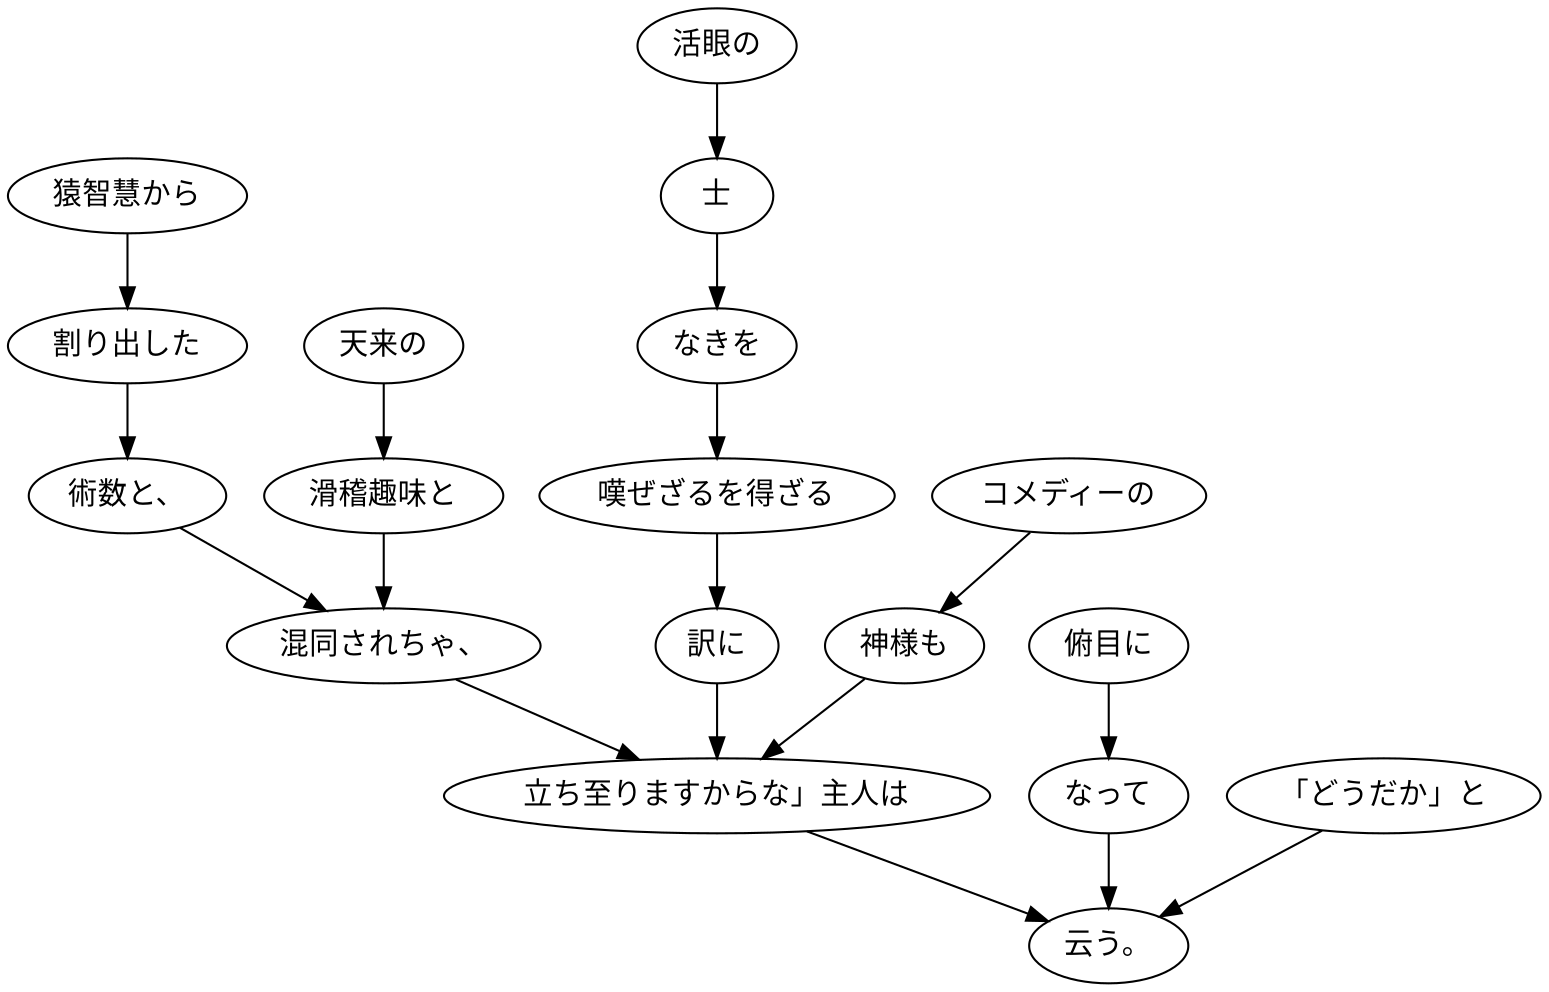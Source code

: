 digraph graph1779 {
	node0 [label="猿智慧から"];
	node1 [label="割り出した"];
	node2 [label="術数と、"];
	node3 [label="天来の"];
	node4 [label="滑稽趣味と"];
	node5 [label="混同されちゃ、"];
	node6 [label="コメディーの"];
	node7 [label="神様も"];
	node8 [label="活眼の"];
	node9 [label="士"];
	node10 [label="なきを"];
	node11 [label="嘆ぜざるを得ざる"];
	node12 [label="訳に"];
	node13 [label="立ち至りますからな」主人は"];
	node14 [label="俯目に"];
	node15 [label="なって"];
	node16 [label="「どうだか」と"];
	node17 [label="云う。"];
	node0 -> node1;
	node1 -> node2;
	node2 -> node5;
	node3 -> node4;
	node4 -> node5;
	node5 -> node13;
	node6 -> node7;
	node7 -> node13;
	node8 -> node9;
	node9 -> node10;
	node10 -> node11;
	node11 -> node12;
	node12 -> node13;
	node13 -> node17;
	node14 -> node15;
	node15 -> node17;
	node16 -> node17;
}
